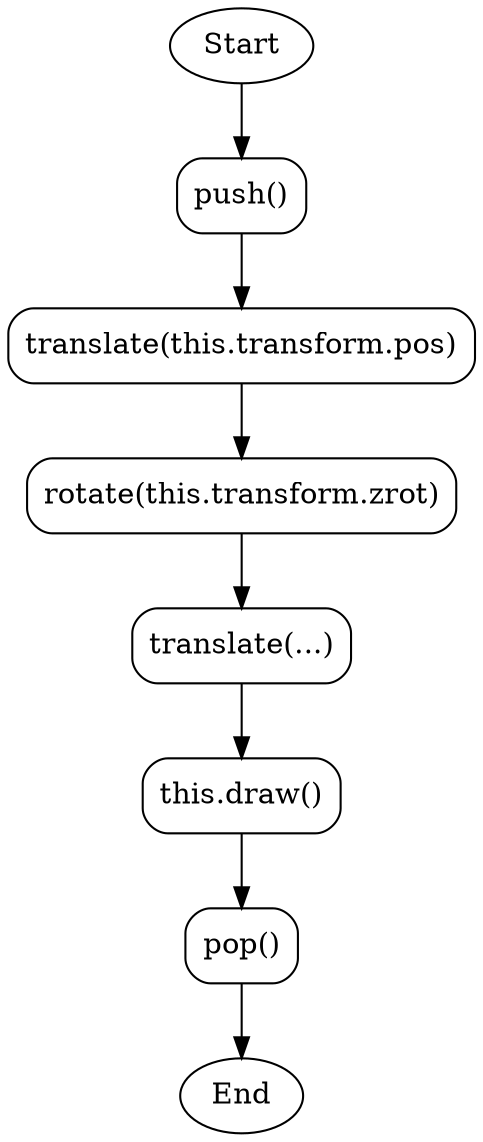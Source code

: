 digraph G_GObject_drawInTransform {

    rankdir=TB;
    node [shape=box, style=rounded];
    Start [shape=ellipse];
    End [shape=ellipse];
    A [label="push()"];
    B [label="translate(this.transform.pos)"];
    C [label="rotate(this.transform.zrot)"];
    D [label="translate(...)"];
    E [label="this.draw()"];
    F [label="pop()"];
    Start -> A -> B -> C -> D -> E -> F -> End;
}